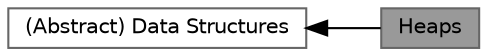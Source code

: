 digraph "Heaps"
{
 // INTERACTIVE_SVG=YES
 // LATEX_PDF_SIZE
  bgcolor="transparent";
  edge [fontname=Helvetica,fontsize=10,labelfontname=Helvetica,labelfontsize=10];
  node [fontname=Helvetica,fontsize=10,shape=box,height=0.2,width=0.4];
  rankdir=LR;
  Node2 [label="(Abstract) Data Structures",height=0.2,width=0.4,color="grey40", fillcolor="white", style="filled",URL="$group__data__structures.html",tooltip="All datastructures and typedefs shared among the ViennaRNA Package can be found here."];
  Node1 [label="Heaps",height=0.2,width=0.4,color="gray40", fillcolor="grey60", style="filled", fontcolor="black",tooltip="Interface for an abstract implementation of a heap data structure."];
  Node2->Node1 [shape=plaintext, dir="back", style="solid"];
}
